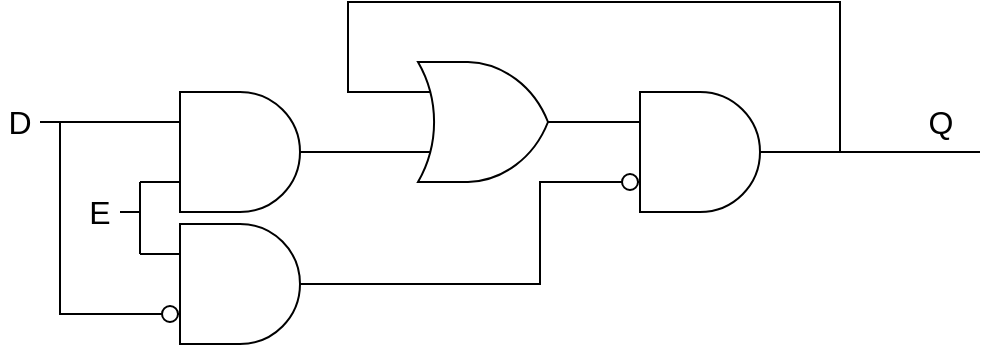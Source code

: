 <mxfile version="19.0.3" type="device"><diagram id="nnZQvTHFo0qYLGQhLYD6" name="Page-1"><mxGraphModel dx="692" dy="538" grid="0" gridSize="10" guides="1" tooltips="1" connect="1" arrows="1" fold="1" page="1" pageScale="1" pageWidth="827" pageHeight="1169" math="0" shadow="0"><root><mxCell id="0"/><mxCell id="1" parent="0"/><mxCell id="6TwgDQ6KLeKM4MDh-gWP-3" style="edgeStyle=orthogonalEdgeStyle;rounded=0;orthogonalLoop=1;jettySize=auto;html=1;exitX=1;exitY=0.5;exitDx=0;exitDy=0;exitPerimeter=0;entryX=0;entryY=0.25;entryDx=0;entryDy=0;entryPerimeter=0;endArrow=none;endFill=0;" parent="1" source="6TwgDQ6KLeKM4MDh-gWP-1" target="6TwgDQ6KLeKM4MDh-gWP-2" edge="1"><mxGeometry relative="1" as="geometry"/></mxCell><mxCell id="6TwgDQ6KLeKM4MDh-gWP-6" style="edgeStyle=orthogonalEdgeStyle;rounded=0;orthogonalLoop=1;jettySize=auto;html=1;exitX=0;exitY=0.25;exitDx=0;exitDy=0;exitPerimeter=0;endArrow=none;endFill=0;entryX=1;entryY=0.5;entryDx=0;entryDy=0;entryPerimeter=0;" parent="1" source="6TwgDQ6KLeKM4MDh-gWP-1" target="6TwgDQ6KLeKM4MDh-gWP-2" edge="1"><mxGeometry relative="1" as="geometry"><mxPoint x="430" y="80" as="targetPoint"/><Array as="points"><mxPoint x="294" y="185"/><mxPoint x="294" y="140"/><mxPoint x="540" y="140"/><mxPoint x="540" y="215"/></Array></mxGeometry></mxCell><mxCell id="6TwgDQ6KLeKM4MDh-gWP-1" value="" style="verticalLabelPosition=bottom;shadow=0;dashed=0;align=center;html=1;verticalAlign=top;shape=mxgraph.electrical.logic_gates.logic_gate;operation=or;" parent="1" vertex="1"><mxGeometry x="314" y="170" width="100" height="60" as="geometry"/></mxCell><mxCell id="6TwgDQ6KLeKM4MDh-gWP-5" style="edgeStyle=orthogonalEdgeStyle;rounded=0;orthogonalLoop=1;jettySize=auto;html=1;exitX=1;exitY=0.5;exitDx=0;exitDy=0;exitPerimeter=0;endArrow=none;endFill=0;" parent="1" source="6TwgDQ6KLeKM4MDh-gWP-2" edge="1"><mxGeometry relative="1" as="geometry"><mxPoint x="610" y="215" as="targetPoint"/></mxGeometry></mxCell><mxCell id="6TwgDQ6KLeKM4MDh-gWP-7" value="Q" style="edgeLabel;html=1;align=center;verticalAlign=middle;resizable=0;points=[];fontSize=16;" parent="6TwgDQ6KLeKM4MDh-gWP-5" vertex="1" connectable="0"><mxGeometry x="-0.382" relative="1" as="geometry"><mxPoint x="42" y="-15" as="offset"/></mxGeometry></mxCell><mxCell id="6TwgDQ6KLeKM4MDh-gWP-2" value="" style="verticalLabelPosition=bottom;shadow=0;dashed=0;align=center;html=1;verticalAlign=top;shape=mxgraph.electrical.logic_gates.logic_gate;operation=and;" parent="1" vertex="1"><mxGeometry x="420" y="185" width="100" height="60" as="geometry"/></mxCell><mxCell id="6TwgDQ6KLeKM4MDh-gWP-12" value="" style="verticalLabelPosition=bottom;shadow=0;dashed=0;align=center;html=1;verticalAlign=top;shape=mxgraph.electrical.logic_gates.inverting_contact;fontSize=16;" parent="1" vertex="1"><mxGeometry x="430" y="225" width="10" height="10" as="geometry"/></mxCell><mxCell id="mWC85j5v66jF8tIY1Fkj-3" style="edgeStyle=orthogonalEdgeStyle;rounded=0;orthogonalLoop=1;jettySize=auto;html=1;exitX=1;exitY=0.5;exitDx=0;exitDy=0;exitPerimeter=0;entryX=0;entryY=0.75;entryDx=0;entryDy=0;entryPerimeter=0;endArrow=none;endFill=0;" edge="1" parent="1" source="mWC85j5v66jF8tIY1Fkj-1" target="6TwgDQ6KLeKM4MDh-gWP-1"><mxGeometry relative="1" as="geometry"/></mxCell><mxCell id="mWC85j5v66jF8tIY1Fkj-1" value="" style="verticalLabelPosition=bottom;shadow=0;dashed=0;align=center;html=1;verticalAlign=top;shape=mxgraph.electrical.logic_gates.logic_gate;operation=and;" vertex="1" parent="1"><mxGeometry x="190" y="185" width="100" height="60" as="geometry"/></mxCell><mxCell id="mWC85j5v66jF8tIY1Fkj-4" style="edgeStyle=orthogonalEdgeStyle;rounded=0;orthogonalLoop=1;jettySize=auto;html=1;exitX=1;exitY=0.5;exitDx=0;exitDy=0;exitPerimeter=0;entryX=0;entryY=0.75;entryDx=0;entryDy=0;entryPerimeter=0;endArrow=none;endFill=0;" edge="1" parent="1" source="mWC85j5v66jF8tIY1Fkj-2" target="6TwgDQ6KLeKM4MDh-gWP-2"><mxGeometry relative="1" as="geometry"><Array as="points"><mxPoint x="390" y="281"/><mxPoint x="390" y="230"/></Array></mxGeometry></mxCell><mxCell id="mWC85j5v66jF8tIY1Fkj-2" value="" style="verticalLabelPosition=bottom;shadow=0;dashed=0;align=center;html=1;verticalAlign=top;shape=mxgraph.electrical.logic_gates.logic_gate;operation=and;" vertex="1" parent="1"><mxGeometry x="190" y="251" width="100" height="60" as="geometry"/></mxCell><mxCell id="mWC85j5v66jF8tIY1Fkj-5" value="" style="verticalLabelPosition=bottom;shadow=0;dashed=0;align=center;html=1;verticalAlign=top;shape=mxgraph.electrical.logic_gates.inverting_contact;fontSize=16;" vertex="1" parent="1"><mxGeometry x="200" y="291" width="10" height="10" as="geometry"/></mxCell><mxCell id="mWC85j5v66jF8tIY1Fkj-7" style="edgeStyle=orthogonalEdgeStyle;rounded=0;orthogonalLoop=1;jettySize=auto;html=1;exitX=1;exitY=0.5;exitDx=0;exitDy=0;entryX=0;entryY=0.75;entryDx=0;entryDy=0;entryPerimeter=0;endArrow=none;endFill=0;" edge="1" parent="1" source="mWC85j5v66jF8tIY1Fkj-6" target="mWC85j5v66jF8tIY1Fkj-1"><mxGeometry relative="1" as="geometry"/></mxCell><mxCell id="mWC85j5v66jF8tIY1Fkj-9" style="edgeStyle=orthogonalEdgeStyle;rounded=0;orthogonalLoop=1;jettySize=auto;html=1;exitX=1;exitY=0.5;exitDx=0;exitDy=0;entryX=0;entryY=0.25;entryDx=0;entryDy=0;entryPerimeter=0;endArrow=none;endFill=0;" edge="1" parent="1" source="mWC85j5v66jF8tIY1Fkj-6" target="mWC85j5v66jF8tIY1Fkj-2"><mxGeometry relative="1" as="geometry"/></mxCell><mxCell id="mWC85j5v66jF8tIY1Fkj-6" value="E" style="text;html=1;strokeColor=none;fillColor=none;align=center;verticalAlign=middle;whiteSpace=wrap;rounded=0;fontSize=16;" vertex="1" parent="1"><mxGeometry x="160" y="230" width="20" height="30" as="geometry"/></mxCell><mxCell id="mWC85j5v66jF8tIY1Fkj-11" style="edgeStyle=orthogonalEdgeStyle;rounded=0;orthogonalLoop=1;jettySize=auto;html=1;exitX=1;exitY=0.5;exitDx=0;exitDy=0;entryX=0;entryY=0.25;entryDx=0;entryDy=0;entryPerimeter=0;endArrow=none;endFill=0;" edge="1" parent="1" source="mWC85j5v66jF8tIY1Fkj-10" target="mWC85j5v66jF8tIY1Fkj-1"><mxGeometry relative="1" as="geometry"/></mxCell><mxCell id="mWC85j5v66jF8tIY1Fkj-12" style="edgeStyle=orthogonalEdgeStyle;rounded=0;orthogonalLoop=1;jettySize=auto;html=1;exitX=1;exitY=0.5;exitDx=0;exitDy=0;entryX=0;entryY=0.75;entryDx=0;entryDy=0;entryPerimeter=0;endArrow=none;endFill=0;" edge="1" parent="1" source="mWC85j5v66jF8tIY1Fkj-10" target="mWC85j5v66jF8tIY1Fkj-2"><mxGeometry relative="1" as="geometry"><Array as="points"><mxPoint x="150" y="200"/><mxPoint x="150" y="296"/></Array></mxGeometry></mxCell><mxCell id="mWC85j5v66jF8tIY1Fkj-10" value="D" style="text;html=1;strokeColor=none;fillColor=none;align=center;verticalAlign=middle;whiteSpace=wrap;rounded=0;fontSize=16;" vertex="1" parent="1"><mxGeometry x="120" y="185" width="20" height="30" as="geometry"/></mxCell></root></mxGraphModel></diagram></mxfile>